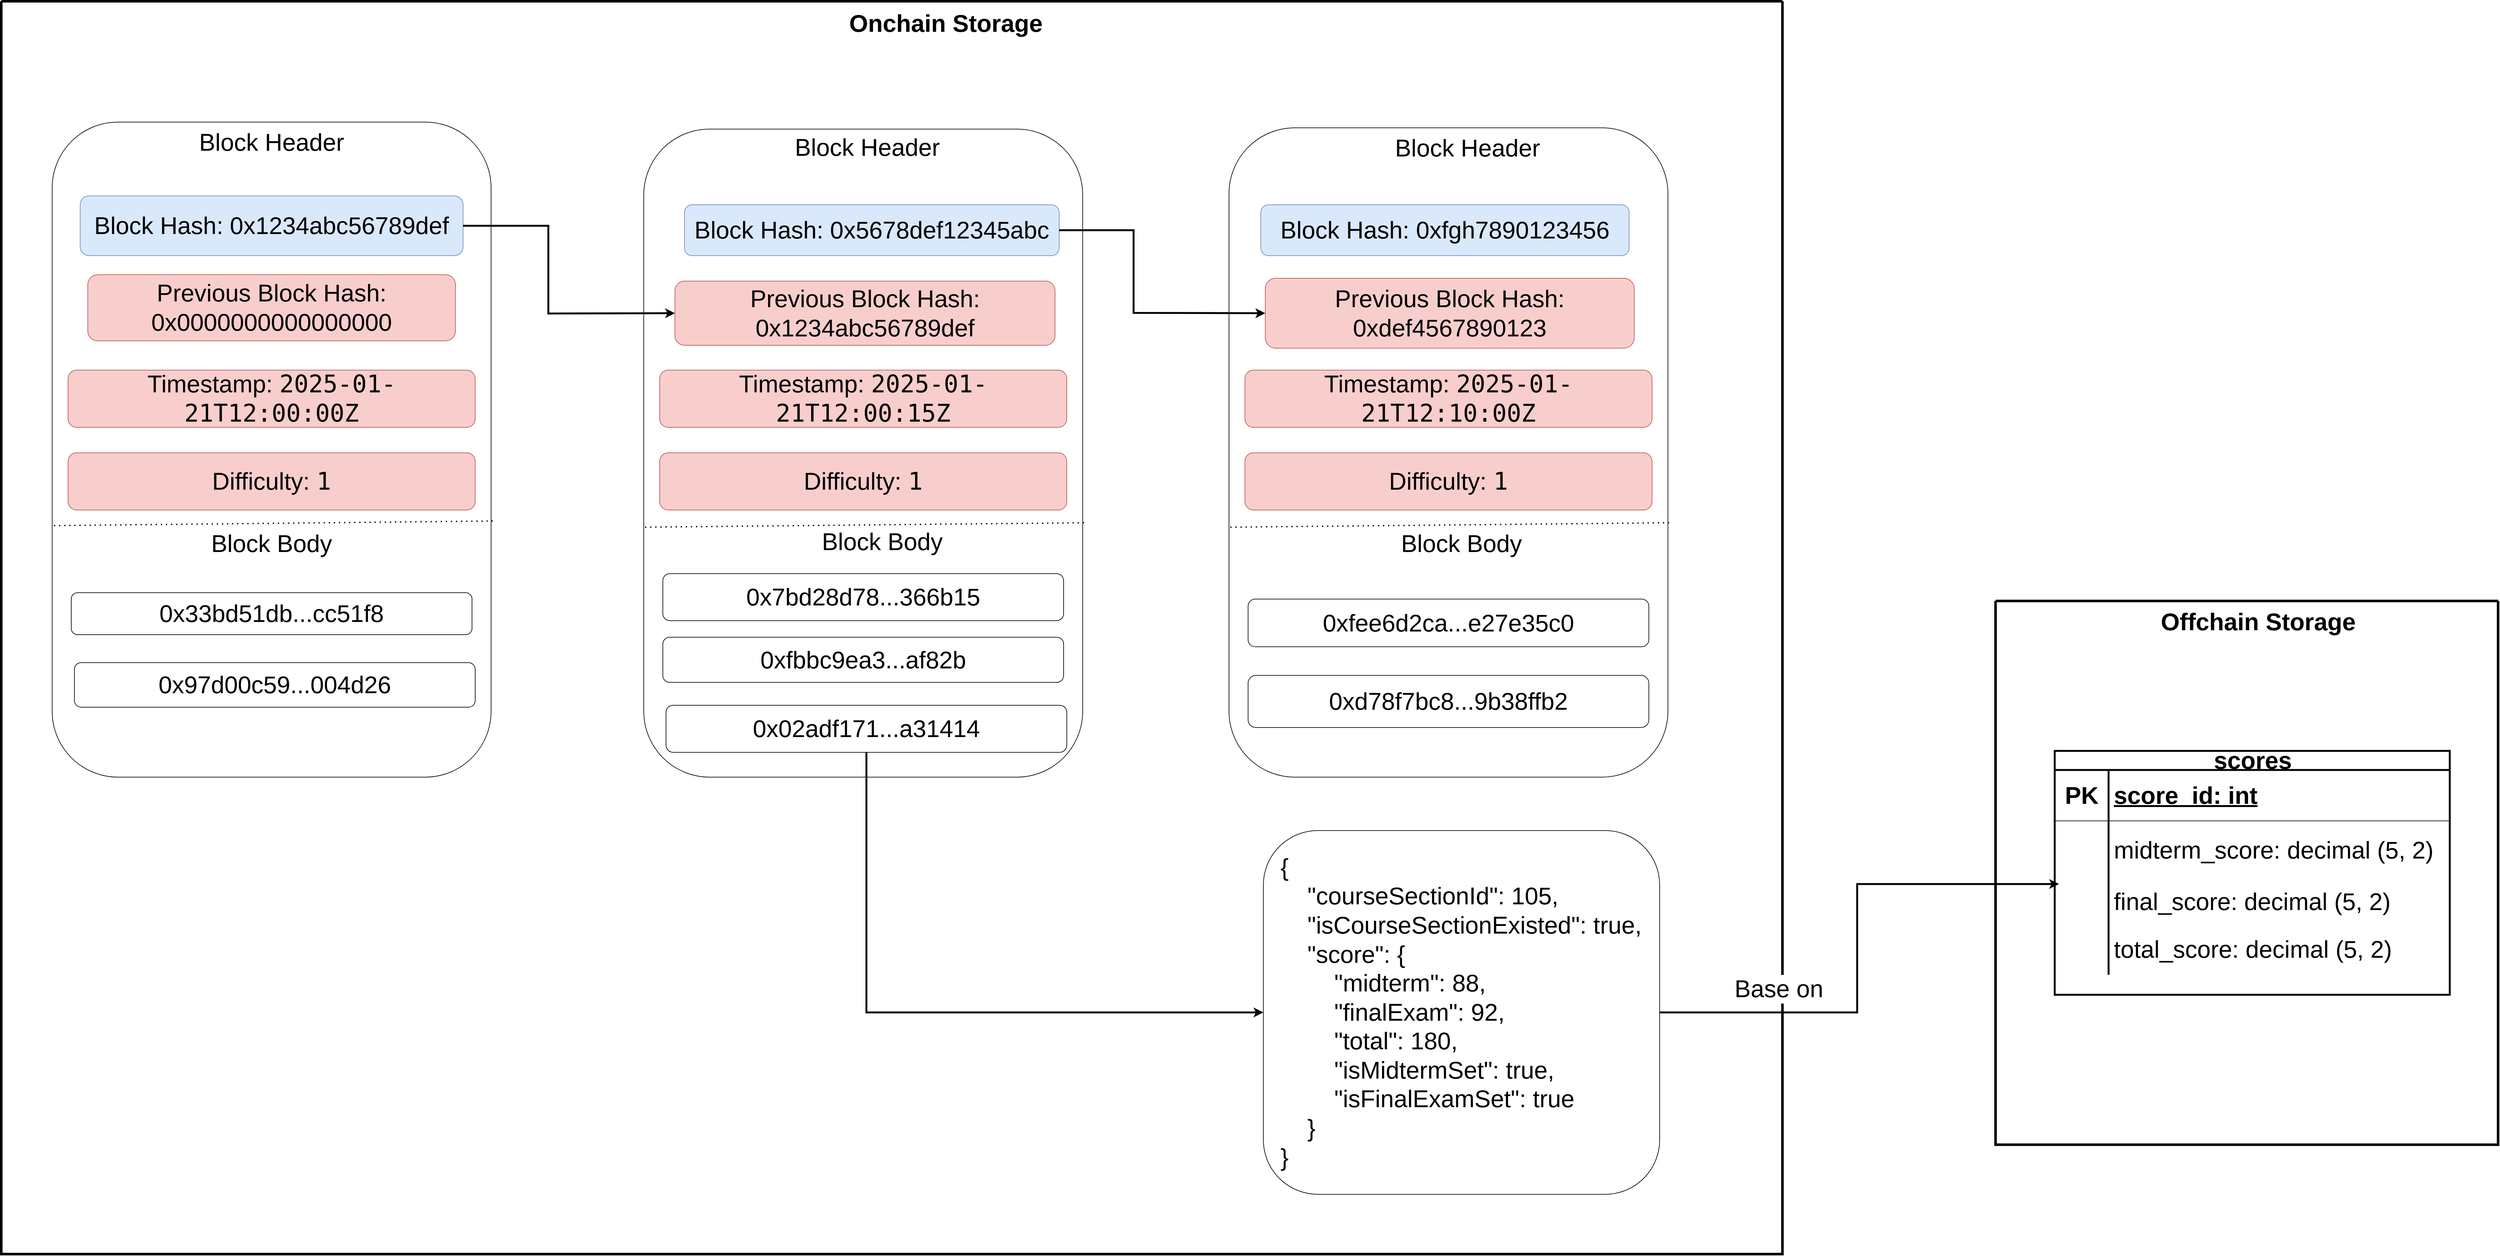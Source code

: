 <mxfile version="26.0.6">
  <diagram name="Page-1" id="ZcfZbFyoTsPJeiezWXWv">
    <mxGraphModel dx="5328" dy="2008" grid="0" gridSize="10" guides="1" tooltips="1" connect="1" arrows="1" fold="1" page="0" pageScale="1" pageWidth="850" pageHeight="1100" math="0" shadow="0">
      <root>
        <mxCell id="0" />
        <mxCell id="1" parent="0" />
        <mxCell id="lR1a3HiGEXZ1YIbXaRKw-3" value="" style="rounded=1;whiteSpace=wrap;html=1;fontSize=38;" vertex="1" parent="1">
          <mxGeometry x="380" y="390" width="690" height="1030" as="geometry" />
        </mxCell>
        <mxCell id="lR1a3HiGEXZ1YIbXaRKw-4" value="" style="endArrow=none;dashed=1;html=1;dashPattern=1 3;strokeWidth=2;rounded=0;entryX=0.002;entryY=0.616;entryDx=0;entryDy=0;entryPerimeter=0;exitX=1.004;exitY=0.609;exitDx=0;exitDy=0;exitPerimeter=0;fontSize=38;" edge="1" parent="1" source="lR1a3HiGEXZ1YIbXaRKw-3" target="lR1a3HiGEXZ1YIbXaRKw-3">
          <mxGeometry width="50" height="50" relative="1" as="geometry">
            <mxPoint x="1040" y="920" as="sourcePoint" />
            <mxPoint x="1090" y="870" as="targetPoint" />
          </mxGeometry>
        </mxCell>
        <mxCell id="lR1a3HiGEXZ1YIbXaRKw-11" value="Timestamp: &lt;code&gt;2025-01-21T12:00:00Z&lt;/code&gt;" style="rounded=1;whiteSpace=wrap;html=1;fontSize=38;fillColor=#f8cecc;strokeColor=#b85450;" vertex="1" parent="1">
          <mxGeometry x="405" y="780" width="640" height="90" as="geometry" />
        </mxCell>
        <mxCell id="lR1a3HiGEXZ1YIbXaRKw-12" value="Difficulty: &lt;code&gt;1&lt;/code&gt;" style="rounded=1;whiteSpace=wrap;html=1;fontSize=38;fillColor=#f8cecc;strokeColor=#b85450;" vertex="1" parent="1">
          <mxGeometry x="405" y="910" width="640" height="90" as="geometry" />
        </mxCell>
        <mxCell id="lR1a3HiGEXZ1YIbXaRKw-17" value="&lt;font&gt;0x33bd51db...cc51f8&lt;/font&gt;" style="rounded=1;whiteSpace=wrap;html=1;fontSize=38;" vertex="1" parent="1">
          <mxGeometry x="410" y="1130" width="630" height="66" as="geometry" />
        </mxCell>
        <mxCell id="lR1a3HiGEXZ1YIbXaRKw-18" value="&lt;font&gt;0x97d00c59...004d26&lt;/font&gt;" style="rounded=1;whiteSpace=wrap;html=1;fontSize=38;" vertex="1" parent="1">
          <mxGeometry x="415" y="1240" width="630" height="70" as="geometry" />
        </mxCell>
        <mxCell id="lR1a3HiGEXZ1YIbXaRKw-20" value="" style="rounded=1;whiteSpace=wrap;html=1;fontSize=38;" vertex="1" parent="1">
          <mxGeometry x="1310" y="401" width="690" height="1019" as="geometry" />
        </mxCell>
        <mxCell id="lR1a3HiGEXZ1YIbXaRKw-24" value="Timestamp: &lt;code&gt;2025-01-21T12:00:15Z&lt;/code&gt;" style="rounded=1;whiteSpace=wrap;html=1;fontSize=38;fillColor=#f8cecc;strokeColor=#b85450;" vertex="1" parent="1">
          <mxGeometry x="1335" y="780" width="640" height="90" as="geometry" />
        </mxCell>
        <mxCell id="lR1a3HiGEXZ1YIbXaRKw-25" value="Difficulty: &lt;code&gt;1&lt;/code&gt;" style="rounded=1;whiteSpace=wrap;html=1;fontSize=38;fillColor=#f8cecc;strokeColor=#b85450;" vertex="1" parent="1">
          <mxGeometry x="1335" y="910" width="640" height="90" as="geometry" />
        </mxCell>
        <mxCell id="lR1a3HiGEXZ1YIbXaRKw-26" value="Block Body" style="text;html=1;align=center;verticalAlign=middle;whiteSpace=wrap;rounded=0;fontSize=38;" vertex="1" parent="1">
          <mxGeometry x="1558" y="1035" width="253.5" height="30" as="geometry" />
        </mxCell>
        <mxCell id="lR1a3HiGEXZ1YIbXaRKw-27" value="&lt;font&gt;0x7bd28d78...366b15&lt;/font&gt;" style="rounded=1;whiteSpace=wrap;html=1;fontSize=38;" vertex="1" parent="1">
          <mxGeometry x="1340" y="1100" width="630" height="74" as="geometry" />
        </mxCell>
        <mxCell id="lR1a3HiGEXZ1YIbXaRKw-28" value="&lt;font&gt;0xfbbc9ea3...af82b&lt;/font&gt;" style="rounded=1;whiteSpace=wrap;html=1;fontSize=38;" vertex="1" parent="1">
          <mxGeometry x="1340" y="1200" width="630" height="71" as="geometry" />
        </mxCell>
        <mxCell id="lR1a3HiGEXZ1YIbXaRKw-29" value="" style="endArrow=none;dashed=1;html=1;dashPattern=1 3;strokeWidth=2;rounded=0;entryX=0.002;entryY=0.616;entryDx=0;entryDy=0;entryPerimeter=0;exitX=1.004;exitY=0.609;exitDx=0;exitDy=0;exitPerimeter=0;fontSize=38;" edge="1" parent="1">
          <mxGeometry width="50" height="50" relative="1" as="geometry">
            <mxPoint x="2002" y="1020" as="sourcePoint" />
            <mxPoint x="1310" y="1027" as="targetPoint" />
          </mxGeometry>
        </mxCell>
        <mxCell id="lR1a3HiGEXZ1YIbXaRKw-85" style="edgeStyle=orthogonalEdgeStyle;rounded=0;orthogonalLoop=1;jettySize=auto;html=1;exitX=0.5;exitY=1;exitDx=0;exitDy=0;entryX=0;entryY=0.5;entryDx=0;entryDy=0;strokeWidth=3;" edge="1" parent="1" source="lR1a3HiGEXZ1YIbXaRKw-30" target="lR1a3HiGEXZ1YIbXaRKw-45">
          <mxGeometry relative="1" as="geometry" />
        </mxCell>
        <mxCell id="lR1a3HiGEXZ1YIbXaRKw-30" value="&lt;font&gt;0x02adf171...a31414&lt;/font&gt;" style="rounded=1;whiteSpace=wrap;html=1;fontSize=38;" vertex="1" parent="1">
          <mxGeometry x="1345" y="1307" width="630" height="74" as="geometry" />
        </mxCell>
        <mxCell id="lR1a3HiGEXZ1YIbXaRKw-31" value="" style="rounded=1;whiteSpace=wrap;html=1;fontSize=38;" vertex="1" parent="1">
          <mxGeometry x="2230" y="399" width="690" height="1021" as="geometry" />
        </mxCell>
        <mxCell id="lR1a3HiGEXZ1YIbXaRKw-33" value="Block Hash: 0xfgh7890123456" style="rounded=1;whiteSpace=wrap;html=1;fontSize=38;fillColor=#dae8fc;strokeColor=#6c8ebf;" vertex="1" parent="1">
          <mxGeometry x="2280" y="520" width="579" height="80" as="geometry" />
        </mxCell>
        <mxCell id="lR1a3HiGEXZ1YIbXaRKw-35" value="Timestamp: &lt;code&gt;2025-01-21T12:10:00Z&lt;/code&gt;" style="rounded=1;whiteSpace=wrap;html=1;fontSize=38;fillColor=#f8cecc;strokeColor=#b85450;" vertex="1" parent="1">
          <mxGeometry x="2255" y="780" width="640" height="90" as="geometry" />
        </mxCell>
        <mxCell id="lR1a3HiGEXZ1YIbXaRKw-36" value="Difficulty: &lt;code&gt;1&lt;/code&gt;" style="rounded=1;whiteSpace=wrap;html=1;fontSize=38;fillColor=#f8cecc;strokeColor=#b85450;" vertex="1" parent="1">
          <mxGeometry x="2255" y="910" width="640" height="90" as="geometry" />
        </mxCell>
        <mxCell id="lR1a3HiGEXZ1YIbXaRKw-38" value="&lt;font&gt;0xfee6d2ca...e27e35c0&lt;/font&gt;" style="rounded=1;whiteSpace=wrap;html=1;fontSize=38;" vertex="1" parent="1">
          <mxGeometry x="2260" y="1140" width="630" height="75" as="geometry" />
        </mxCell>
        <mxCell id="lR1a3HiGEXZ1YIbXaRKw-39" value="&lt;font&gt;0xd78f7bc8...9b38ffb2&lt;/font&gt;" style="rounded=1;whiteSpace=wrap;html=1;fontSize=38;" vertex="1" parent="1">
          <mxGeometry x="2260" y="1260" width="630" height="82" as="geometry" />
        </mxCell>
        <mxCell id="lR1a3HiGEXZ1YIbXaRKw-40" value="" style="endArrow=none;dashed=1;html=1;dashPattern=1 3;strokeWidth=2;rounded=0;entryX=0.002;entryY=0.616;entryDx=0;entryDy=0;entryPerimeter=0;exitX=1.004;exitY=0.609;exitDx=0;exitDy=0;exitPerimeter=0;fontSize=38;" edge="1" parent="1">
          <mxGeometry width="50" height="50" relative="1" as="geometry">
            <mxPoint x="2922" y="1020" as="sourcePoint" />
            <mxPoint x="2230" y="1027" as="targetPoint" />
          </mxGeometry>
        </mxCell>
        <mxCell id="lR1a3HiGEXZ1YIbXaRKw-53" value="" style="swimlane;startSize=0;strokeWidth=4;fontSize=38;" vertex="1" parent="1">
          <mxGeometry x="300" y="200" width="2800" height="1970" as="geometry" />
        </mxCell>
        <mxCell id="lR1a3HiGEXZ1YIbXaRKw-54" value="&lt;font&gt;Onchain Storage&lt;/font&gt;" style="text;html=1;align=center;verticalAlign=middle;whiteSpace=wrap;rounded=0;fontStyle=1;fontSize=38;" vertex="1" parent="lR1a3HiGEXZ1YIbXaRKw-53">
          <mxGeometry x="1265" y="20" width="440" height="30" as="geometry" />
        </mxCell>
        <mxCell id="lR1a3HiGEXZ1YIbXaRKw-45" value="&lt;font&gt;&lt;span class=&quot;hljs-punctuation&quot;&gt;{&lt;/span&gt;&lt;/font&gt;&lt;div&gt;&lt;font&gt;&lt;span class=&quot;hljs-attr&quot;&gt;&amp;nbsp; &amp;nbsp; &quot;courseSectionId&quot;&lt;/span&gt;&lt;span class=&quot;hljs-punctuation&quot;&gt;:&lt;/span&gt; &lt;span class=&quot;hljs-number&quot;&gt;105&lt;/span&gt;&lt;span class=&quot;hljs-punctuation&quot;&gt;,&lt;/span&gt;&lt;br&gt;  &lt;span class=&quot;hljs-attr&quot;&gt;&amp;nbsp; &amp;nbsp; &quot;isCourseSectionExisted&quot;&lt;/span&gt;&lt;span class=&quot;hljs-punctuation&quot;&gt;:&lt;/span&gt; &lt;span class=&quot;hljs-literal&quot;&gt;true&lt;/span&gt;&lt;span class=&quot;hljs-punctuation&quot;&gt;,&lt;/span&gt;&lt;br&gt;  &lt;span class=&quot;hljs-attr&quot;&gt;&amp;nbsp; &amp;nbsp; &quot;score&quot;&lt;/span&gt;&lt;span class=&quot;hljs-punctuation&quot;&gt;:&lt;/span&gt; &lt;span class=&quot;hljs-punctuation&quot;&gt;{&lt;/span&gt;&lt;br&gt;    &lt;span class=&quot;hljs-attr&quot;&gt;&lt;span style=&quot;white-space: pre;&quot;&gt;&#x9;&lt;/span&gt;&quot;midterm&quot;&lt;/span&gt;&lt;span class=&quot;hljs-punctuation&quot;&gt;:&lt;/span&gt; &lt;span class=&quot;hljs-number&quot;&gt;88&lt;/span&gt;&lt;span class=&quot;hljs-punctuation&quot;&gt;,&lt;/span&gt;&lt;br&gt;    &lt;span class=&quot;hljs-attr&quot;&gt;&lt;span style=&quot;white-space: pre;&quot;&gt;&#x9;&lt;/span&gt;&quot;finalExam&quot;&lt;/span&gt;&lt;span class=&quot;hljs-punctuation&quot;&gt;:&lt;/span&gt; &lt;span class=&quot;hljs-number&quot;&gt;92&lt;/span&gt;&lt;span class=&quot;hljs-punctuation&quot;&gt;,&lt;/span&gt;&lt;br&gt;    &lt;span class=&quot;hljs-attr&quot;&gt;&lt;span style=&quot;white-space: pre;&quot;&gt;&#x9;&lt;/span&gt;&quot;total&quot;&lt;/span&gt;&lt;span class=&quot;hljs-punctuation&quot;&gt;:&lt;/span&gt; &lt;span class=&quot;hljs-number&quot;&gt;180&lt;/span&gt;&lt;span class=&quot;hljs-punctuation&quot;&gt;,&lt;/span&gt;&lt;br&gt;    &lt;span class=&quot;hljs-attr&quot;&gt;&lt;span style=&quot;white-space: pre;&quot;&gt;&#x9;&lt;/span&gt;&quot;isMidtermSet&quot;&lt;/span&gt;&lt;span class=&quot;hljs-punctuation&quot;&gt;:&lt;/span&gt; &lt;span class=&quot;hljs-literal&quot;&gt;true&lt;/span&gt;&lt;span class=&quot;hljs-punctuation&quot;&gt;,&lt;/span&gt;&lt;br&gt;    &lt;span class=&quot;hljs-attr&quot;&gt;&lt;span style=&quot;white-space: pre;&quot;&gt;&#x9;&lt;/span&gt;&quot;isFinalExamSet&quot;&lt;/span&gt;&lt;span class=&quot;hljs-punctuation&quot;&gt;:&lt;/span&gt; &lt;span class=&quot;hljs-literal&quot;&gt;true&lt;/span&gt;&lt;/font&gt;&lt;/div&gt;&lt;div&gt;&lt;font&gt;&lt;span class=&quot;hljs-punctuation&quot;&gt;&amp;nbsp; &amp;nbsp; }&lt;/span&gt;&lt;br&gt;&lt;span class=&quot;hljs-punctuation&quot;&gt;}&lt;/span&gt;&lt;/font&gt;&lt;/div&gt;" style="rounded=1;whiteSpace=wrap;html=1;align=left;spacingLeft=25;fontSize=38;" vertex="1" parent="lR1a3HiGEXZ1YIbXaRKw-53">
          <mxGeometry x="1984" y="1304" width="623" height="572" as="geometry" />
        </mxCell>
        <mxCell id="lR1a3HiGEXZ1YIbXaRKw-6" value="Block Hash: 0x1234abc56789def" style="rounded=1;whiteSpace=wrap;html=1;fontSize=38;fillColor=#dae8fc;strokeColor=#6c8ebf;" vertex="1" parent="lR1a3HiGEXZ1YIbXaRKw-53">
          <mxGeometry x="124" y="306" width="602" height="94" as="geometry" />
        </mxCell>
        <mxCell id="lR1a3HiGEXZ1YIbXaRKw-8" value="Previous Block Hash: 0x0000000000000000" style="rounded=1;whiteSpace=wrap;html=1;fontSize=38;fillColor=#f8cecc;strokeColor=#b85450;" vertex="1" parent="lR1a3HiGEXZ1YIbXaRKw-53">
          <mxGeometry x="136" y="430" width="578" height="104" as="geometry" />
        </mxCell>
        <mxCell id="lR1a3HiGEXZ1YIbXaRKw-22" value="Block Hash: 0x5678def12345abc" style="rounded=1;whiteSpace=wrap;html=1;fontSize=38;fillColor=#dae8fc;strokeColor=#6c8ebf;" vertex="1" parent="lR1a3HiGEXZ1YIbXaRKw-53">
          <mxGeometry x="1074" y="320" width="589" height="80" as="geometry" />
        </mxCell>
        <mxCell id="lR1a3HiGEXZ1YIbXaRKw-5" value="Block Header" style="text;html=1;align=center;verticalAlign=middle;whiteSpace=wrap;rounded=0;fontSize=38;" vertex="1" parent="lR1a3HiGEXZ1YIbXaRKw-53">
          <mxGeometry x="267" y="207" width="316" height="30" as="geometry" />
        </mxCell>
        <mxCell id="lR1a3HiGEXZ1YIbXaRKw-21" value="Block Header" style="text;html=1;align=center;verticalAlign=middle;whiteSpace=wrap;rounded=0;fontSize=38;" vertex="1" parent="lR1a3HiGEXZ1YIbXaRKw-53">
          <mxGeometry x="1211" y="213" width="301" height="33" as="geometry" />
        </mxCell>
        <mxCell id="lR1a3HiGEXZ1YIbXaRKw-32" value="Block Header" style="text;html=1;align=center;verticalAlign=middle;whiteSpace=wrap;rounded=0;fontSize=38;" vertex="1" parent="lR1a3HiGEXZ1YIbXaRKw-53">
          <mxGeometry x="2157" y="216" width="296" height="30" as="geometry" />
        </mxCell>
        <mxCell id="lR1a3HiGEXZ1YIbXaRKw-23" value="Previous Block Hash: 0x1234abc56789def" style="rounded=1;whiteSpace=wrap;html=1;fontSize=38;fillColor=#f8cecc;strokeColor=#b85450;" vertex="1" parent="lR1a3HiGEXZ1YIbXaRKw-53">
          <mxGeometry x="1059" y="440" width="597.5" height="101" as="geometry" />
        </mxCell>
        <mxCell id="lR1a3HiGEXZ1YIbXaRKw-43" value="" style="endArrow=classic;html=1;rounded=0;exitX=1;exitY=0.5;exitDx=0;exitDy=0;entryX=0;entryY=0.5;entryDx=0;entryDy=0;strokeWidth=3;fontSize=38;" edge="1" parent="lR1a3HiGEXZ1YIbXaRKw-53" source="lR1a3HiGEXZ1YIbXaRKw-6" target="lR1a3HiGEXZ1YIbXaRKw-23">
          <mxGeometry width="50" height="50" relative="1" as="geometry">
            <mxPoint x="1030" y="610" as="sourcePoint" />
            <mxPoint x="1080" y="560" as="targetPoint" />
            <Array as="points">
              <mxPoint x="860" y="353" />
              <mxPoint x="860" y="491" />
            </Array>
          </mxGeometry>
        </mxCell>
        <mxCell id="lR1a3HiGEXZ1YIbXaRKw-34" value="Previous Block Hash: 0xdef4567890123" style="rounded=1;whiteSpace=wrap;html=1;fontSize=38;fillColor=#f8cecc;strokeColor=#b85450;" vertex="1" parent="lR1a3HiGEXZ1YIbXaRKw-53">
          <mxGeometry x="1987" y="435.5" width="580" height="110" as="geometry" />
        </mxCell>
        <mxCell id="lR1a3HiGEXZ1YIbXaRKw-44" value="" style="endArrow=classic;html=1;rounded=0;exitX=1;exitY=0.5;exitDx=0;exitDy=0;entryX=0;entryY=0.5;entryDx=0;entryDy=0;strokeWidth=3;fontSize=38;" edge="1" parent="lR1a3HiGEXZ1YIbXaRKw-53" source="lR1a3HiGEXZ1YIbXaRKw-22" target="lR1a3HiGEXZ1YIbXaRKw-34">
          <mxGeometry width="50" height="50" relative="1" as="geometry">
            <mxPoint x="1590" y="730" as="sourcePoint" />
            <mxPoint x="1640" y="680" as="targetPoint" />
            <Array as="points">
              <mxPoint x="1780" y="360" />
              <mxPoint x="1780" y="490" />
            </Array>
          </mxGeometry>
        </mxCell>
        <mxCell id="lR1a3HiGEXZ1YIbXaRKw-13" value="Block Body" style="text;html=1;align=center;verticalAlign=middle;whiteSpace=wrap;rounded=0;fontSize=38;" vertex="1" parent="lR1a3HiGEXZ1YIbXaRKw-53">
          <mxGeometry x="294.25" y="838" width="261.5" height="30" as="geometry" />
        </mxCell>
        <mxCell id="lR1a3HiGEXZ1YIbXaRKw-37" value="Block Body" style="text;html=1;align=center;verticalAlign=middle;whiteSpace=wrap;rounded=0;fontSize=38;" vertex="1" parent="lR1a3HiGEXZ1YIbXaRKw-53">
          <mxGeometry x="2171.25" y="838" width="248.5" height="30" as="geometry" />
        </mxCell>
        <mxCell id="lR1a3HiGEXZ1YIbXaRKw-55" value="" style="swimlane;startSize=0;strokeWidth=4;fontSize=38;" vertex="1" parent="1">
          <mxGeometry x="3435" y="1143" width="790" height="855" as="geometry" />
        </mxCell>
        <mxCell id="lR1a3HiGEXZ1YIbXaRKw-56" value="&lt;span&gt;Offchain Storage&lt;/span&gt;" style="text;html=1;align=center;verticalAlign=middle;whiteSpace=wrap;rounded=0;fontStyle=1;fontSize=38;" vertex="1" parent="lR1a3HiGEXZ1YIbXaRKw-55">
          <mxGeometry x="213" y="18" width="400" height="30" as="geometry" />
        </mxCell>
        <mxCell id="lR1a3HiGEXZ1YIbXaRKw-61" value="scores" style="shape=table;startSize=30;container=1;collapsible=1;childLayout=tableLayout;fixedRows=1;rowLines=0;fontStyle=1;align=center;resizeLast=1;html=1;fontSize=38;strokeWidth=3;" vertex="1" parent="lR1a3HiGEXZ1YIbXaRKw-55">
          <mxGeometry x="93" y="235.72" width="621" height="383.56" as="geometry" />
        </mxCell>
        <mxCell id="lR1a3HiGEXZ1YIbXaRKw-62" value="" style="shape=tableRow;horizontal=0;startSize=0;swimlaneHead=0;swimlaneBody=0;fillColor=none;collapsible=0;dropTarget=0;points=[[0,0.5],[1,0.5]];portConstraint=eastwest;top=0;left=0;right=0;bottom=1;fontSize=38;" vertex="1" parent="lR1a3HiGEXZ1YIbXaRKw-61">
          <mxGeometry y="30" width="621" height="80" as="geometry" />
        </mxCell>
        <mxCell id="lR1a3HiGEXZ1YIbXaRKw-63" value="PK" style="shape=partialRectangle;connectable=0;fillColor=none;top=0;left=0;bottom=0;right=0;fontStyle=1;overflow=hidden;whiteSpace=wrap;html=1;fontSize=38;" vertex="1" parent="lR1a3HiGEXZ1YIbXaRKw-62">
          <mxGeometry width="84.667" height="80" as="geometry">
            <mxRectangle width="84.667" height="80" as="alternateBounds" />
          </mxGeometry>
        </mxCell>
        <mxCell id="lR1a3HiGEXZ1YIbXaRKw-64" value="score_id: int" style="shape=partialRectangle;connectable=0;fillColor=none;top=0;left=0;bottom=0;right=0;align=left;spacingLeft=6;fontStyle=5;overflow=hidden;whiteSpace=wrap;html=1;fontSize=38;" vertex="1" parent="lR1a3HiGEXZ1YIbXaRKw-62">
          <mxGeometry x="84.667" width="536.333" height="80" as="geometry">
            <mxRectangle width="536.333" height="80" as="alternateBounds" />
          </mxGeometry>
        </mxCell>
        <mxCell id="lR1a3HiGEXZ1YIbXaRKw-65" value="" style="shape=tableRow;horizontal=0;startSize=0;swimlaneHead=0;swimlaneBody=0;fillColor=none;collapsible=0;dropTarget=0;points=[[0,0.5],[1,0.5]];portConstraint=eastwest;top=0;left=0;right=0;bottom=0;strokeWidth=4;fontSize=38;" vertex="1" parent="lR1a3HiGEXZ1YIbXaRKw-61">
          <mxGeometry y="110" width="621" height="92" as="geometry" />
        </mxCell>
        <mxCell id="lR1a3HiGEXZ1YIbXaRKw-66" value="" style="shape=partialRectangle;connectable=0;fillColor=none;top=0;left=0;bottom=0;right=0;editable=1;overflow=hidden;whiteSpace=wrap;html=1;fontSize=38;" vertex="1" parent="lR1a3HiGEXZ1YIbXaRKw-65">
          <mxGeometry width="84.667" height="92" as="geometry">
            <mxRectangle width="84.667" height="92" as="alternateBounds" />
          </mxGeometry>
        </mxCell>
        <mxCell id="lR1a3HiGEXZ1YIbXaRKw-67" value="midterm_score: decimal (5, 2)" style="shape=partialRectangle;connectable=0;fillColor=none;top=0;left=0;bottom=0;right=0;align=left;spacingLeft=6;overflow=hidden;whiteSpace=wrap;html=1;fontSize=38;" vertex="1" parent="lR1a3HiGEXZ1YIbXaRKw-65">
          <mxGeometry x="84.667" width="536.333" height="92" as="geometry">
            <mxRectangle width="536.333" height="92" as="alternateBounds" />
          </mxGeometry>
        </mxCell>
        <mxCell id="lR1a3HiGEXZ1YIbXaRKw-68" value="" style="shape=tableRow;horizontal=0;startSize=0;swimlaneHead=0;swimlaneBody=0;fillColor=none;collapsible=0;dropTarget=0;points=[[0,0.5],[1,0.5]];portConstraint=eastwest;top=0;left=0;right=0;bottom=0;fontSize=38;" vertex="1" parent="lR1a3HiGEXZ1YIbXaRKw-61">
          <mxGeometry y="202" width="621" height="70" as="geometry" />
        </mxCell>
        <mxCell id="lR1a3HiGEXZ1YIbXaRKw-69" value="" style="shape=partialRectangle;connectable=0;fillColor=none;top=0;left=0;bottom=0;right=0;editable=1;overflow=hidden;whiteSpace=wrap;html=1;fontSize=38;" vertex="1" parent="lR1a3HiGEXZ1YIbXaRKw-68">
          <mxGeometry width="84.667" height="70" as="geometry">
            <mxRectangle width="84.667" height="70" as="alternateBounds" />
          </mxGeometry>
        </mxCell>
        <mxCell id="lR1a3HiGEXZ1YIbXaRKw-70" value="final_score: decimal (5, 2)" style="shape=partialRectangle;connectable=0;fillColor=none;top=0;left=0;bottom=0;right=0;align=left;spacingLeft=6;overflow=hidden;whiteSpace=wrap;html=1;fontSize=38;" vertex="1" parent="lR1a3HiGEXZ1YIbXaRKw-68">
          <mxGeometry x="84.667" width="536.333" height="70" as="geometry">
            <mxRectangle width="536.333" height="70" as="alternateBounds" />
          </mxGeometry>
        </mxCell>
        <mxCell id="lR1a3HiGEXZ1YIbXaRKw-71" value="" style="shape=tableRow;horizontal=0;startSize=0;swimlaneHead=0;swimlaneBody=0;fillColor=none;collapsible=0;dropTarget=0;points=[[0,0.5],[1,0.5]];portConstraint=eastwest;top=0;left=0;right=0;bottom=0;fontSize=38;" vertex="1" parent="lR1a3HiGEXZ1YIbXaRKw-61">
          <mxGeometry y="272" width="621" height="80" as="geometry" />
        </mxCell>
        <mxCell id="lR1a3HiGEXZ1YIbXaRKw-72" value="" style="shape=partialRectangle;connectable=0;fillColor=none;top=0;left=0;bottom=0;right=0;editable=1;overflow=hidden;whiteSpace=wrap;html=1;fontSize=38;" vertex="1" parent="lR1a3HiGEXZ1YIbXaRKw-71">
          <mxGeometry width="84.667" height="80" as="geometry">
            <mxRectangle width="84.667" height="80" as="alternateBounds" />
          </mxGeometry>
        </mxCell>
        <mxCell id="lR1a3HiGEXZ1YIbXaRKw-73" value="total_score: decimal (5, 2)" style="shape=partialRectangle;connectable=0;fillColor=none;top=0;left=0;bottom=0;right=0;align=left;spacingLeft=6;overflow=hidden;whiteSpace=wrap;html=1;fontSize=38;" vertex="1" parent="lR1a3HiGEXZ1YIbXaRKw-71">
          <mxGeometry x="84.667" width="536.333" height="80" as="geometry">
            <mxRectangle width="536.333" height="80" as="alternateBounds" />
          </mxGeometry>
        </mxCell>
        <mxCell id="lR1a3HiGEXZ1YIbXaRKw-77" style="edgeStyle=orthogonalEdgeStyle;rounded=0;orthogonalLoop=1;jettySize=auto;html=1;exitX=1;exitY=0.5;exitDx=0;exitDy=0;entryX=0.011;entryY=0.105;entryDx=0;entryDy=0;entryPerimeter=0;strokeWidth=3;fontSize=38;" edge="1" parent="1" source="lR1a3HiGEXZ1YIbXaRKw-45" target="lR1a3HiGEXZ1YIbXaRKw-68">
          <mxGeometry relative="1" as="geometry" />
        </mxCell>
        <mxCell id="lR1a3HiGEXZ1YIbXaRKw-78" value="&lt;span&gt;Base on&lt;/span&gt;" style="edgeLabel;html=1;align=center;verticalAlign=middle;resizable=0;points=[];fontSize=38;" vertex="1" connectable="0" parent="lR1a3HiGEXZ1YIbXaRKw-77">
          <mxGeometry x="-0.656" y="1" relative="1" as="geometry">
            <mxPoint x="44" y="-36" as="offset" />
          </mxGeometry>
        </mxCell>
      </root>
    </mxGraphModel>
  </diagram>
</mxfile>
